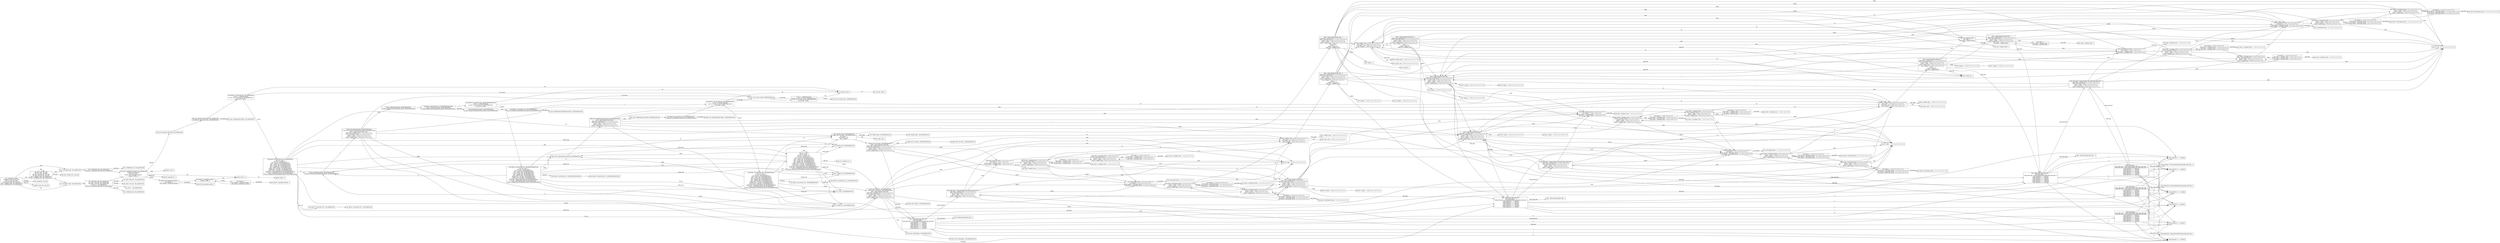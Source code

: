 digraph{
rankdir=LR;
node_0[label="S0->.program, the_end
program->.dec_list, the_end
dec_list->.dec, the_end
dec_list->.decdec_list, the_end
dec->.intiddec_type, the_end/int/void
dec->.voididfunc_dec, the_end/int/void
" shape="box"];
node_1[label="dec->int.iddec_type, the_end/int/void
" shape="box"];
node_2[label="dec->void.idfunc_dec, the_end/int/void
" shape="box"];
node_3[label="S0->program., the_end
" shape="box"];
node_4[label="program->dec_list., the_end
" shape="box"];
node_5[label="dec_list->.dec, the_end
dec_list->dec., the_end
dec_list->.decdec_list, the_end
dec_list->dec.dec_list, the_end
dec->.intiddec_type, the_end/int/void
dec->.voididfunc_dec, the_end/int/void
" shape="box"];
node_6[label="dec->intid.dec_type, the_end/int/void
dec_type->.var_dec, the_end/int/void
dec_type->.func_dec, the_end/int/void
var_dec->.;, the_end/int/void
func_dec->.(params)stat_block, the_end/int/void
" shape="box"];
node_7[label="dec->voidid.func_dec, the_end/int/void
func_dec->.(params)stat_block, the_end/int/void
" shape="box"];
node_8[label="dec_list->decdec_list., the_end
" shape="box"];
node_9[label="var_dec->;., the_end/int/void
" shape="box"];
node_10[label="func_dec->(.params)stat_block, the_end/int/void
params->.param_list, )
params->.void, )
param_list->.parampre_param, )
param->.intid, ,/)
" shape="box"];
node_11[label="dec->intiddec_type., the_end/int/void
" shape="box"];
node_12[label="dec_type->func_dec., the_end/int/void
" shape="box"];
node_13[label="dec_type->var_dec., the_end/int/void
" shape="box"];
node_14[label="dec->voididfunc_dec., the_end/int/void
" shape="box"];
node_15[label="param->int.id, ,/)
" shape="box"];
node_16[label="params->void., )
" shape="box"];
node_17[label="func_dec->(params.)stat_block, the_end/int/void
" shape="box"];
node_18[label="params->param_list., )
" shape="box"];
node_19[label="param_list->param.pre_param, )
pre_param->., )
pre_param->.,parampre_param, )
" shape="box"];
node_20[label="param->intid., ,/)
" shape="box"];
node_21[label="func_dec->(params).stat_block, the_end/int/void
stat_block->.{in_decstat_str}, the_end/int/void
" shape="box"];
node_22[label="pre_param->,.parampre_param, )
param->.intid, ,/)
" shape="box"];
node_23[label="param_list->parampre_param., )
" shape="box"];
node_24[label="stat_block->{.in_decstat_str}, the_end/int/void
in_dec->., id/if/while/return
in_dec->.in_var_dec;in_dec, id/if/while/return
in_var_dec->.intid, ;
" shape="box"];
node_25[label="func_dec->(params)stat_block., the_end/int/void
" shape="box"];
node_26[label="pre_param->., )
pre_param->.,parampre_param, )
pre_param->,param.pre_param, )
" shape="box"];
node_27[label="in_var_dec->int.id, ;
" shape="box"];
node_28[label="stat_block->{in_dec.stat_str}, the_end/int/void
stat_str->.stat, }
stat_str->.statstat_str, }
stat->.if_stat, id/}/if/while/return
stat->.while_stat, id/}/if/while/return
stat->.return_stat, id/}/if/while/return
stat->.assign_stat, id/}/if/while/return
stat->.idfunc_type;, id/}/if/while/return
assign_stat->.id=expr;, id/}/if/while/return
return_stat->.return;, id/}/if/while/return
return_stat->.returnexpr;, id/}/if/while/return
while_stat->.while(expr)stat_block, id/}/if/while/return
if_stat->.if(expr)stat_block, id/}/if/while/return
if_stat->.if(expr)stat_blockelsestat_block, id/}/if/while/return
" shape="box"];
node_29[label="in_dec->in_var_dec.;in_dec, id/if/while/return
" shape="box"];
node_30[label="pre_param->,parampre_param., )
" shape="box"];
node_31[label="in_var_dec->intid., ;
" shape="box"];
node_32[label="stat->id.func_type;, id/}/if/while/return
assign_stat->id.=expr;, id/}/if/while/return
func_type->., ;
func_type->.call, ;
call->.(argus), ;
" shape="box"];
node_33[label="if_stat->if.(expr)stat_block, id/}/if/while/return
if_stat->if.(expr)stat_blockelsestat_block, id/}/if/while/return
" shape="box"];
node_34[label="while_stat->while.(expr)stat_block, id/}/if/while/return
" shape="box"];
node_35[label="return_stat->return.;, id/}/if/while/return
return_stat->return.expr;, id/}/if/while/return
expr->.add_exprcomp_add_expr, ;
add_expr->.termpre_term, ==/>/>=/</<=/!=/;
term->.factorpre_factor, +/-/==/>/>=/</<=/!=/;
factor->.num, +/-/*///==/>/>=/</<=/!=/;
factor->.(expr), +/-/*///==/>/>=/</<=/!=/;
factor->.idfunc_type, +/-/*///==/>/>=/</<=/!=/;
" shape="box"];
node_36[label="stat_block->{in_decstat_str.}, the_end/int/void
" shape="box"];
node_37[label="stat_str->.stat, }
stat_str->stat., }
stat_str->.statstat_str, }
stat_str->stat.stat_str, }
stat->.if_stat, id/}/if/while/return
stat->.while_stat, id/}/if/while/return
stat->.return_stat, id/}/if/while/return
stat->.assign_stat, id/}/if/while/return
stat->.idfunc_type;, id/}/if/while/return
assign_stat->.id=expr;, id/}/if/while/return
return_stat->.return;, id/}/if/while/return
return_stat->.returnexpr;, id/}/if/while/return
while_stat->.while(expr)stat_block, id/}/if/while/return
if_stat->.if(expr)stat_block, id/}/if/while/return
if_stat->.if(expr)stat_blockelsestat_block, id/}/if/while/return
" shape="box"];
node_38[label="stat->if_stat., id/}/if/while/return
" shape="box"];
node_39[label="stat->while_stat., id/}/if/while/return
" shape="box"];
node_40[label="stat->return_stat., id/}/if/while/return
" shape="box"];
node_41[label="stat->assign_stat., id/}/if/while/return
" shape="box"];
node_42[label="in_dec->., id/if/while/return
in_dec->.in_var_dec;in_dec, id/if/while/return
in_dec->in_var_dec;.in_dec, id/if/while/return
in_var_dec->.intid, ;
" shape="box"];
node_43[label="assign_stat->id=.expr;, id/}/if/while/return
expr->.add_exprcomp_add_expr, ;
add_expr->.termpre_term, ==/>/>=/</<=/!=/;
term->.factorpre_factor, +/-/==/>/>=/</<=/!=/;
factor->.num, +/-/*///==/>/>=/</<=/!=/;
factor->.(expr), +/-/*///==/>/>=/</<=/!=/;
factor->.idfunc_type, +/-/*///==/>/>=/</<=/!=/;
" shape="box"];
node_44[label="expr->.add_exprcomp_add_expr, ,/)
add_expr->.termpre_term, ==/>/>=/</<=/!=/,/)
term->.factorpre_factor, +/-/==/>/>=/</<=/!=/,/)
factor->.num, +/-/*///==/>/>=/</<=/!=/,/)
factor->.(expr), +/-/*///==/>/>=/</<=/!=/,/)
factor->.idfunc_type, +/-/*///==/>/>=/</<=/!=/,/)
call->(.argus), ;
argus->., )
argus->.argu_list, )
argu_list->.exprpre_expr, )
" shape="box"];
node_45[label="stat->idfunc_type.;, id/}/if/while/return
" shape="box"];
node_46[label="func_type->call., ;
" shape="box"];
node_47[label="if_stat->if(.expr)stat_block, id/}/if/while/return
if_stat->if(.expr)stat_blockelsestat_block, id/}/if/while/return
expr->.add_exprcomp_add_expr, )
add_expr->.termpre_term, ==/>/>=/</<=/!=/)
term->.factorpre_factor, +/-/==/>/>=/</<=/!=/)
factor->.num, +/-/*///==/>/>=/</<=/!=/)
factor->.(expr), +/-/*///==/>/>=/</<=/!=/)
factor->.idfunc_type, +/-/*///==/>/>=/</<=/!=/)
" shape="box"];
node_48[label="while_stat->while(.expr)stat_block, id/}/if/while/return
expr->.add_exprcomp_add_expr, )
add_expr->.termpre_term, ==/>/>=/</<=/!=/)
term->.factorpre_factor, +/-/==/>/>=/</<=/!=/)
factor->.num, +/-/*///==/>/>=/</<=/!=/)
factor->.(expr), +/-/*///==/>/>=/</<=/!=/)
factor->.idfunc_type, +/-/*///==/>/>=/</<=/!=/)
" shape="box"];
node_49[label="factor->id.func_type, +/-/*///==/>/>=/</<=/!=/;
func_type->., +/-/*///==/>/>=/</<=/!=/;
func_type->.call, +/-/*///==/>/>=/</<=/!=/;
call->.(argus), +/-/*///==/>/>=/</<=/!=/;
" shape="box"];
node_50[label="factor->num., +/-/*///==/>/>=/</<=/!=/;
" shape="box"];
node_51[label="return_stat->return;., id/}/if/while/return
" shape="box"];
node_52[label="expr->.add_exprcomp_add_expr, )
add_expr->.termpre_term, ==/>/>=/</<=/!=/)
term->.factorpre_factor, +/-/==/>/>=/</<=/!=/)
factor->.num, +/-/*///==/>/>=/</<=/!=/)
factor->.(expr), +/-/*///==/>/>=/</<=/!=/)
factor->(.expr), +/-/*///==/>/>=/</<=/!=/;
factor->.idfunc_type, +/-/*///==/>/>=/</<=/!=/)
" shape="box"];
node_53[label="return_stat->returnexpr.;, id/}/if/while/return
" shape="box"];
node_54[label="expr->add_expr.comp_add_expr, ;
comp_add_expr->., ;
comp_add_expr->.comp_operatoradd_exprcomp_add_expr, ;
comp_operator->.<, id/num/(
comp_operator->.<=, id/num/(
comp_operator->.>, id/num/(
comp_operator->.>=, id/num/(
comp_operator->.==, id/num/(
comp_operator->.!=, id/num/(
" shape="box"];
node_55[label="add_expr->term.pre_term, ==/>/>=/</<=/!=/;
pre_term->., ==/>/>=/</<=/!=/;
pre_term->.+termpre_term, ==/>/>=/</<=/!=/;
pre_term->.-termpre_term, ==/>/>=/</<=/!=/;
" shape="box"];
node_56[label="term->factor.pre_factor, +/-/==/>/>=/</<=/!=/;
pre_factor->., +/-/==/>/>=/</<=/!=/;
pre_factor->.*factorpre_factor, +/-/==/>/>=/</<=/!=/;
pre_factor->./factorpre_factor, +/-/==/>/>=/</<=/!=/;
" shape="box"];
node_57[label="stat_block->{in_decstat_str}., the_end/int/void
" shape="box"];
node_58[label="stat_str->statstat_str., }
" shape="box"];
node_59[label="in_dec->in_var_dec;in_dec., id/if/while/return
" shape="box"];
node_60[label="assign_stat->id=expr.;, id/}/if/while/return
" shape="box"];
node_61[label="factor->id.func_type, +/-/*///==/>/>=/</<=/!=/,/)
func_type->., +/-/*///==/>/>=/</<=/!=/,/)
func_type->.call, +/-/*///==/>/>=/</<=/!=/,/)
call->.(argus), +/-/*///==/>/>=/</<=/!=/,/)
" shape="box"];
node_62[label="factor->num., +/-/*///==/>/>=/</<=/!=/,/)
" shape="box"];
node_63[label="expr->.add_exprcomp_add_expr, )
add_expr->.termpre_term, ==/>/>=/</<=/!=/)
term->.factorpre_factor, +/-/==/>/>=/</<=/!=/)
factor->.num, +/-/*///==/>/>=/</<=/!=/)
factor->.(expr), +/-/*///==/>/>=/</<=/!=/)
factor->(.expr), +/-/*///==/>/>=/</<=/!=/,/)
factor->.idfunc_type, +/-/*///==/>/>=/</<=/!=/)
" shape="box"];
node_64[label="argu_list->expr.pre_expr, )
pre_expr->., )
pre_expr->.,exprpre_expr, )
" shape="box"];
node_65[label="expr->add_expr.comp_add_expr, ,/)
comp_add_expr->., ,/)
comp_add_expr->.comp_operatoradd_exprcomp_add_expr, ,/)
comp_operator->.<, id/num/(
comp_operator->.<=, id/num/(
comp_operator->.>, id/num/(
comp_operator->.>=, id/num/(
comp_operator->.==, id/num/(
comp_operator->.!=, id/num/(
" shape="box"];
node_66[label="add_expr->term.pre_term, ==/>/>=/</<=/!=/,/)
pre_term->., ==/>/>=/</<=/!=/,/)
pre_term->.+termpre_term, ==/>/>=/</<=/!=/,/)
pre_term->.-termpre_term, ==/>/>=/</<=/!=/,/)
" shape="box"];
node_67[label="term->factor.pre_factor, +/-/==/>/>=/</<=/!=/,/)
pre_factor->., +/-/==/>/>=/</<=/!=/,/)
pre_factor->.*factorpre_factor, +/-/==/>/>=/</<=/!=/,/)
pre_factor->./factorpre_factor, +/-/==/>/>=/</<=/!=/,/)
" shape="box"];
node_68[label="call->(argus.), ;
" shape="box"];
node_69[label="argus->argu_list., )
" shape="box"];
node_70[label="stat->idfunc_type;., id/}/if/while/return
" shape="box"];
node_71[label="factor->id.func_type, +/-/*///==/>/>=/</<=/!=/)
func_type->., +/-/*///==/>/>=/</<=/!=/)
func_type->.call, +/-/*///==/>/>=/</<=/!=/)
call->.(argus), +/-/*///==/>/>=/</<=/!=/)
" shape="box"];
node_72[label="factor->num., +/-/*///==/>/>=/</<=/!=/)
" shape="box"];
node_73[label="expr->.add_exprcomp_add_expr, )
add_expr->.termpre_term, ==/>/>=/</<=/!=/)
term->.factorpre_factor, +/-/==/>/>=/</<=/!=/)
factor->.num, +/-/*///==/>/>=/</<=/!=/)
factor->.(expr), +/-/*///==/>/>=/</<=/!=/)
factor->(.expr), +/-/*///==/>/>=/</<=/!=/)
factor->.idfunc_type, +/-/*///==/>/>=/</<=/!=/)
" shape="box"];
node_74[label="if_stat->if(expr.)stat_block, id/}/if/while/return
if_stat->if(expr.)stat_blockelsestat_block, id/}/if/while/return
" shape="box"];
node_75[label="expr->add_expr.comp_add_expr, )
comp_add_expr->., )
comp_add_expr->.comp_operatoradd_exprcomp_add_expr, )
comp_operator->.<, id/num/(
comp_operator->.<=, id/num/(
comp_operator->.>, id/num/(
comp_operator->.>=, id/num/(
comp_operator->.==, id/num/(
comp_operator->.!=, id/num/(
" shape="box"];
node_76[label="add_expr->term.pre_term, ==/>/>=/</<=/!=/)
pre_term->., ==/>/>=/</<=/!=/)
pre_term->.+termpre_term, ==/>/>=/</<=/!=/)
pre_term->.-termpre_term, ==/>/>=/</<=/!=/)
" shape="box"];
node_77[label="term->factor.pre_factor, +/-/==/>/>=/</<=/!=/)
pre_factor->., +/-/==/>/>=/</<=/!=/)
pre_factor->.*factorpre_factor, +/-/==/>/>=/</<=/!=/)
pre_factor->./factorpre_factor, +/-/==/>/>=/</<=/!=/)
" shape="box"];
node_78[label="while_stat->while(expr.)stat_block, id/}/if/while/return
" shape="box"];
node_79[label="expr->.add_exprcomp_add_expr, ,/)
add_expr->.termpre_term, ==/>/>=/</<=/!=/,/)
term->.factorpre_factor, +/-/==/>/>=/</<=/!=/,/)
factor->.num, +/-/*///==/>/>=/</<=/!=/,/)
factor->.(expr), +/-/*///==/>/>=/</<=/!=/,/)
factor->.idfunc_type, +/-/*///==/>/>=/</<=/!=/,/)
call->(.argus), +/-/*///==/>/>=/</<=/!=/;
argus->., )
argus->.argu_list, )
argu_list->.exprpre_expr, )
" shape="box"];
node_80[label="factor->idfunc_type., +/-/*///==/>/>=/</<=/!=/;
" shape="box"];
node_81[label="func_type->call., +/-/*///==/>/>=/</<=/!=/;
" shape="box"];
node_82[label="factor->(expr.), +/-/*///==/>/>=/</<=/!=/;
" shape="box"];
node_83[label="return_stat->returnexpr;., id/}/if/while/return
" shape="box"];
node_84[label="comp_operator->==., id/num/(
" shape="box"];
node_85[label="comp_operator->>., id/num/(
" shape="box"];
node_86[label="comp_operator->>=., id/num/(
" shape="box"];
node_87[label="comp_operator-><., id/num/(
" shape="box"];
node_88[label="comp_operator-><=., id/num/(
" shape="box"];
node_89[label="comp_operator->!=., id/num/(
" shape="box"];
node_90[label="expr->add_exprcomp_add_expr., ;
" shape="box"];
node_91[label="comp_add_expr->comp_operator.add_exprcomp_add_expr, ;
add_expr->.termpre_term, ==/>/>=/</<=/!=/;
term->.factorpre_factor, +/-/==/>/>=/</<=/!=/;
factor->.num, +/-/*///==/>/>=/</<=/!=/;
factor->.(expr), +/-/*///==/>/>=/</<=/!=/;
factor->.idfunc_type, +/-/*///==/>/>=/</<=/!=/;
" shape="box"];
node_92[label="pre_term->+.termpre_term, ==/>/>=/</<=/!=/;
term->.factorpre_factor, +/-/==/>/>=/</<=/!=/;
factor->.num, +/-/*///==/>/>=/</<=/!=/;
factor->.(expr), +/-/*///==/>/>=/</<=/!=/;
factor->.idfunc_type, +/-/*///==/>/>=/</<=/!=/;
" shape="box"];
node_93[label="pre_term->-.termpre_term, ==/>/>=/</<=/!=/;
term->.factorpre_factor, +/-/==/>/>=/</<=/!=/;
factor->.num, +/-/*///==/>/>=/</<=/!=/;
factor->.(expr), +/-/*///==/>/>=/</<=/!=/;
factor->.idfunc_type, +/-/*///==/>/>=/</<=/!=/;
" shape="box"];
node_94[label="add_expr->termpre_term., ==/>/>=/</<=/!=/;
" shape="box"];
node_95[label="pre_factor->*.factorpre_factor, +/-/==/>/>=/</<=/!=/;
factor->.num, +/-/*///==/>/>=/</<=/!=/;
factor->.(expr), +/-/*///==/>/>=/</<=/!=/;
factor->.idfunc_type, +/-/*///==/>/>=/</<=/!=/;
" shape="box"];
node_96[label="pre_factor->/.factorpre_factor, +/-/==/>/>=/</<=/!=/;
factor->.num, +/-/*///==/>/>=/</<=/!=/;
factor->.(expr), +/-/*///==/>/>=/</<=/!=/;
factor->.idfunc_type, +/-/*///==/>/>=/</<=/!=/;
" shape="box"];
node_97[label="term->factorpre_factor., +/-/==/>/>=/</<=/!=/;
" shape="box"];
node_98[label="assign_stat->id=expr;., id/}/if/while/return
" shape="box"];
node_99[label="expr->.add_exprcomp_add_expr, ,/)
add_expr->.termpre_term, ==/>/>=/</<=/!=/,/)
term->.factorpre_factor, +/-/==/>/>=/</<=/!=/,/)
factor->.num, +/-/*///==/>/>=/</<=/!=/,/)
factor->.(expr), +/-/*///==/>/>=/</<=/!=/,/)
factor->.idfunc_type, +/-/*///==/>/>=/</<=/!=/,/)
call->(.argus), +/-/*///==/>/>=/</<=/!=/,/)
argus->., )
argus->.argu_list, )
argu_list->.exprpre_expr, )
" shape="box"];
node_100[label="factor->idfunc_type., +/-/*///==/>/>=/</<=/!=/,/)
" shape="box"];
node_101[label="func_type->call., +/-/*///==/>/>=/</<=/!=/,/)
" shape="box"];
node_102[label="factor->(expr.), +/-/*///==/>/>=/</<=/!=/,/)
" shape="box"];
node_103[label="expr->.add_exprcomp_add_expr, ,/)
add_expr->.termpre_term, ==/>/>=/</<=/!=/,/)
term->.factorpre_factor, +/-/==/>/>=/</<=/!=/,/)
factor->.num, +/-/*///==/>/>=/</<=/!=/,/)
factor->.(expr), +/-/*///==/>/>=/</<=/!=/,/)
factor->.idfunc_type, +/-/*///==/>/>=/</<=/!=/,/)
pre_expr->,.exprpre_expr, )
" shape="box"];
node_104[label="argu_list->exprpre_expr., )
" shape="box"];
node_105[label="expr->add_exprcomp_add_expr., ,/)
" shape="box"];
node_106[label="comp_add_expr->comp_operator.add_exprcomp_add_expr, ,/)
add_expr->.termpre_term, ==/>/>=/</<=/!=/,/)
term->.factorpre_factor, +/-/==/>/>=/</<=/!=/,/)
factor->.num, +/-/*///==/>/>=/</<=/!=/,/)
factor->.(expr), +/-/*///==/>/>=/</<=/!=/,/)
factor->.idfunc_type, +/-/*///==/>/>=/</<=/!=/,/)
" shape="box"];
node_107[label="pre_term->+.termpre_term, ==/>/>=/</<=/!=/,/)
term->.factorpre_factor, +/-/==/>/>=/</<=/!=/,/)
factor->.num, +/-/*///==/>/>=/</<=/!=/,/)
factor->.(expr), +/-/*///==/>/>=/</<=/!=/,/)
factor->.idfunc_type, +/-/*///==/>/>=/</<=/!=/,/)
" shape="box"];
node_108[label="pre_term->-.termpre_term, ==/>/>=/</<=/!=/,/)
term->.factorpre_factor, +/-/==/>/>=/</<=/!=/,/)
factor->.num, +/-/*///==/>/>=/</<=/!=/,/)
factor->.(expr), +/-/*///==/>/>=/</<=/!=/,/)
factor->.idfunc_type, +/-/*///==/>/>=/</<=/!=/,/)
" shape="box"];
node_109[label="add_expr->termpre_term., ==/>/>=/</<=/!=/,/)
" shape="box"];
node_110[label="pre_factor->*.factorpre_factor, +/-/==/>/>=/</<=/!=/,/)
factor->.num, +/-/*///==/>/>=/</<=/!=/,/)
factor->.(expr), +/-/*///==/>/>=/</<=/!=/,/)
factor->.idfunc_type, +/-/*///==/>/>=/</<=/!=/,/)
" shape="box"];
node_111[label="pre_factor->/.factorpre_factor, +/-/==/>/>=/</<=/!=/,/)
factor->.num, +/-/*///==/>/>=/</<=/!=/,/)
factor->.(expr), +/-/*///==/>/>=/</<=/!=/,/)
factor->.idfunc_type, +/-/*///==/>/>=/</<=/!=/,/)
" shape="box"];
node_112[label="term->factorpre_factor., +/-/==/>/>=/</<=/!=/,/)
" shape="box"];
node_113[label="call->(argus)., ;
" shape="box"];
node_114[label="expr->.add_exprcomp_add_expr, ,/)
add_expr->.termpre_term, ==/>/>=/</<=/!=/,/)
term->.factorpre_factor, +/-/==/>/>=/</<=/!=/,/)
factor->.num, +/-/*///==/>/>=/</<=/!=/,/)
factor->.(expr), +/-/*///==/>/>=/</<=/!=/,/)
factor->.idfunc_type, +/-/*///==/>/>=/</<=/!=/,/)
call->(.argus), +/-/*///==/>/>=/</<=/!=/)
argus->., )
argus->.argu_list, )
argu_list->.exprpre_expr, )
" shape="box"];
node_115[label="factor->idfunc_type., +/-/*///==/>/>=/</<=/!=/)
" shape="box"];
node_116[label="func_type->call., +/-/*///==/>/>=/</<=/!=/)
" shape="box"];
node_117[label="factor->(expr.), +/-/*///==/>/>=/</<=/!=/)
" shape="box"];
node_118[label="stat_block->.{in_decstat_str}, id/}/if/else/while/return
if_stat->if(expr).stat_block, id/}/if/while/return
if_stat->if(expr).stat_blockelsestat_block, id/}/if/while/return
" shape="box"];
node_119[label="expr->add_exprcomp_add_expr., )
" shape="box"];
node_120[label="comp_add_expr->comp_operator.add_exprcomp_add_expr, )
add_expr->.termpre_term, ==/>/>=/</<=/!=/)
term->.factorpre_factor, +/-/==/>/>=/</<=/!=/)
factor->.num, +/-/*///==/>/>=/</<=/!=/)
factor->.(expr), +/-/*///==/>/>=/</<=/!=/)
factor->.idfunc_type, +/-/*///==/>/>=/</<=/!=/)
" shape="box"];
node_121[label="pre_term->+.termpre_term, ==/>/>=/</<=/!=/)
term->.factorpre_factor, +/-/==/>/>=/</<=/!=/)
factor->.num, +/-/*///==/>/>=/</<=/!=/)
factor->.(expr), +/-/*///==/>/>=/</<=/!=/)
factor->.idfunc_type, +/-/*///==/>/>=/</<=/!=/)
" shape="box"];
node_122[label="pre_term->-.termpre_term, ==/>/>=/</<=/!=/)
term->.factorpre_factor, +/-/==/>/>=/</<=/!=/)
factor->.num, +/-/*///==/>/>=/</<=/!=/)
factor->.(expr), +/-/*///==/>/>=/</<=/!=/)
factor->.idfunc_type, +/-/*///==/>/>=/</<=/!=/)
" shape="box"];
node_123[label="add_expr->termpre_term., ==/>/>=/</<=/!=/)
" shape="box"];
node_124[label="pre_factor->*.factorpre_factor, +/-/==/>/>=/</<=/!=/)
factor->.num, +/-/*///==/>/>=/</<=/!=/)
factor->.(expr), +/-/*///==/>/>=/</<=/!=/)
factor->.idfunc_type, +/-/*///==/>/>=/</<=/!=/)
" shape="box"];
node_125[label="pre_factor->/.factorpre_factor, +/-/==/>/>=/</<=/!=/)
factor->.num, +/-/*///==/>/>=/</<=/!=/)
factor->.(expr), +/-/*///==/>/>=/</<=/!=/)
factor->.idfunc_type, +/-/*///==/>/>=/</<=/!=/)
" shape="box"];
node_126[label="term->factorpre_factor., +/-/==/>/>=/</<=/!=/)
" shape="box"];
node_127[label="stat_block->.{in_decstat_str}, id/}/if/while/return
while_stat->while(expr).stat_block, id/}/if/while/return
" shape="box"];
node_128[label="call->(argus.), +/-/*///==/>/>=/</<=/!=/;
" shape="box"];
node_129[label="factor->(expr)., +/-/*///==/>/>=/</<=/!=/;
" shape="box"];
node_130[label="comp_add_expr->., ;
comp_add_expr->.comp_operatoradd_exprcomp_add_expr, ;
comp_add_expr->comp_operatoradd_expr.comp_add_expr, ;
comp_operator->.<, id/num/(
comp_operator->.<=, id/num/(
comp_operator->.>, id/num/(
comp_operator->.>=, id/num/(
comp_operator->.==, id/num/(
comp_operator->.!=, id/num/(
" shape="box"];
node_131[label="pre_term->., ==/>/>=/</<=/!=/;
pre_term->.+termpre_term, ==/>/>=/</<=/!=/;
pre_term->+term.pre_term, ==/>/>=/</<=/!=/;
pre_term->.-termpre_term, ==/>/>=/</<=/!=/;
" shape="box"];
node_132[label="pre_term->., ==/>/>=/</<=/!=/;
pre_term->.+termpre_term, ==/>/>=/</<=/!=/;
pre_term->.-termpre_term, ==/>/>=/</<=/!=/;
pre_term->-term.pre_term, ==/>/>=/</<=/!=/;
" shape="box"];
node_133[label="pre_factor->., +/-/==/>/>=/</<=/!=/;
pre_factor->.*factorpre_factor, +/-/==/>/>=/</<=/!=/;
pre_factor->*factor.pre_factor, +/-/==/>/>=/</<=/!=/;
pre_factor->./factorpre_factor, +/-/==/>/>=/</<=/!=/;
" shape="box"];
node_134[label="pre_factor->., +/-/==/>/>=/</<=/!=/;
pre_factor->.*factorpre_factor, +/-/==/>/>=/</<=/!=/;
pre_factor->./factorpre_factor, +/-/==/>/>=/</<=/!=/;
pre_factor->/factor.pre_factor, +/-/==/>/>=/</<=/!=/;
" shape="box"];
node_135[label="call->(argus.), +/-/*///==/>/>=/</<=/!=/,/)
" shape="box"];
node_136[label="factor->(expr)., +/-/*///==/>/>=/</<=/!=/,/)
" shape="box"];
node_137[label="pre_expr->., )
pre_expr->.,exprpre_expr, )
pre_expr->,expr.pre_expr, )
" shape="box"];
node_138[label="comp_add_expr->., ,/)
comp_add_expr->.comp_operatoradd_exprcomp_add_expr, ,/)
comp_add_expr->comp_operatoradd_expr.comp_add_expr, ,/)
comp_operator->.<, id/num/(
comp_operator->.<=, id/num/(
comp_operator->.>, id/num/(
comp_operator->.>=, id/num/(
comp_operator->.==, id/num/(
comp_operator->.!=, id/num/(
" shape="box"];
node_139[label="pre_term->., ==/>/>=/</<=/!=/,/)
pre_term->.+termpre_term, ==/>/>=/</<=/!=/,/)
pre_term->+term.pre_term, ==/>/>=/</<=/!=/,/)
pre_term->.-termpre_term, ==/>/>=/</<=/!=/,/)
" shape="box"];
node_140[label="pre_term->., ==/>/>=/</<=/!=/,/)
pre_term->.+termpre_term, ==/>/>=/</<=/!=/,/)
pre_term->.-termpre_term, ==/>/>=/</<=/!=/,/)
pre_term->-term.pre_term, ==/>/>=/</<=/!=/,/)
" shape="box"];
node_141[label="pre_factor->., +/-/==/>/>=/</<=/!=/,/)
pre_factor->.*factorpre_factor, +/-/==/>/>=/</<=/!=/,/)
pre_factor->*factor.pre_factor, +/-/==/>/>=/</<=/!=/,/)
pre_factor->./factorpre_factor, +/-/==/>/>=/</<=/!=/,/)
" shape="box"];
node_142[label="pre_factor->., +/-/==/>/>=/</<=/!=/,/)
pre_factor->.*factorpre_factor, +/-/==/>/>=/</<=/!=/,/)
pre_factor->./factorpre_factor, +/-/==/>/>=/</<=/!=/,/)
pre_factor->/factor.pre_factor, +/-/==/>/>=/</<=/!=/,/)
" shape="box"];
node_143[label="call->(argus.), +/-/*///==/>/>=/</<=/!=/)
" shape="box"];
node_144[label="factor->(expr)., +/-/*///==/>/>=/</<=/!=/)
" shape="box"];
node_145[label="stat_block->{.in_decstat_str}, id/}/if/else/while/return
in_dec->., id/if/while/return
in_dec->.in_var_dec;in_dec, id/if/while/return
in_var_dec->.intid, ;
" shape="box"];
node_146[label="if_stat->if(expr)stat_block., id/}/if/while/return
if_stat->if(expr)stat_block.elsestat_block, id/}/if/while/return
" shape="box"];
node_147[label="comp_add_expr->., )
comp_add_expr->.comp_operatoradd_exprcomp_add_expr, )
comp_add_expr->comp_operatoradd_expr.comp_add_expr, )
comp_operator->.<, id/num/(
comp_operator->.<=, id/num/(
comp_operator->.>, id/num/(
comp_operator->.>=, id/num/(
comp_operator->.==, id/num/(
comp_operator->.!=, id/num/(
" shape="box"];
node_148[label="pre_term->., ==/>/>=/</<=/!=/)
pre_term->.+termpre_term, ==/>/>=/</<=/!=/)
pre_term->+term.pre_term, ==/>/>=/</<=/!=/)
pre_term->.-termpre_term, ==/>/>=/</<=/!=/)
" shape="box"];
node_149[label="pre_term->., ==/>/>=/</<=/!=/)
pre_term->.+termpre_term, ==/>/>=/</<=/!=/)
pre_term->.-termpre_term, ==/>/>=/</<=/!=/)
pre_term->-term.pre_term, ==/>/>=/</<=/!=/)
" shape="box"];
node_150[label="pre_factor->., +/-/==/>/>=/</<=/!=/)
pre_factor->.*factorpre_factor, +/-/==/>/>=/</<=/!=/)
pre_factor->*factor.pre_factor, +/-/==/>/>=/</<=/!=/)
pre_factor->./factorpre_factor, +/-/==/>/>=/</<=/!=/)
" shape="box"];
node_151[label="pre_factor->., +/-/==/>/>=/</<=/!=/)
pre_factor->.*factorpre_factor, +/-/==/>/>=/</<=/!=/)
pre_factor->./factorpre_factor, +/-/==/>/>=/</<=/!=/)
pre_factor->/factor.pre_factor, +/-/==/>/>=/</<=/!=/)
" shape="box"];
node_152[label="stat_block->{.in_decstat_str}, id/}/if/while/return
in_dec->., id/if/while/return
in_dec->.in_var_dec;in_dec, id/if/while/return
in_var_dec->.intid, ;
" shape="box"];
node_153[label="while_stat->while(expr)stat_block., id/}/if/while/return
" shape="box"];
node_154[label="call->(argus)., +/-/*///==/>/>=/</<=/!=/;
" shape="box"];
node_155[label="comp_add_expr->comp_operatoradd_exprcomp_add_expr., ;
" shape="box"];
node_156[label="pre_term->+termpre_term., ==/>/>=/</<=/!=/;
" shape="box"];
node_157[label="pre_term->-termpre_term., ==/>/>=/</<=/!=/;
" shape="box"];
node_158[label="pre_factor->*factorpre_factor., +/-/==/>/>=/</<=/!=/;
" shape="box"];
node_159[label="pre_factor->/factorpre_factor., +/-/==/>/>=/</<=/!=/;
" shape="box"];
node_160[label="call->(argus)., +/-/*///==/>/>=/</<=/!=/,/)
" shape="box"];
node_161[label="pre_expr->,exprpre_expr., )
" shape="box"];
node_162[label="comp_add_expr->comp_operatoradd_exprcomp_add_expr., ,/)
" shape="box"];
node_163[label="pre_term->+termpre_term., ==/>/>=/</<=/!=/,/)
" shape="box"];
node_164[label="pre_term->-termpre_term., ==/>/>=/</<=/!=/,/)
" shape="box"];
node_165[label="pre_factor->*factorpre_factor., +/-/==/>/>=/</<=/!=/,/)
" shape="box"];
node_166[label="pre_factor->/factorpre_factor., +/-/==/>/>=/</<=/!=/,/)
" shape="box"];
node_167[label="call->(argus)., +/-/*///==/>/>=/</<=/!=/)
" shape="box"];
node_168[label="stat_block->{in_dec.stat_str}, id/}/if/else/while/return
stat_str->.stat, }
stat_str->.statstat_str, }
stat->.if_stat, id/}/if/while/return
stat->.while_stat, id/}/if/while/return
stat->.return_stat, id/}/if/while/return
stat->.assign_stat, id/}/if/while/return
stat->.idfunc_type;, id/}/if/while/return
assign_stat->.id=expr;, id/}/if/while/return
return_stat->.return;, id/}/if/while/return
return_stat->.returnexpr;, id/}/if/while/return
while_stat->.while(expr)stat_block, id/}/if/while/return
if_stat->.if(expr)stat_block, id/}/if/while/return
if_stat->.if(expr)stat_blockelsestat_block, id/}/if/while/return
" shape="box"];
node_169[label="stat_block->.{in_decstat_str}, id/}/if/while/return
if_stat->if(expr)stat_blockelse.stat_block, id/}/if/while/return
" shape="box"];
node_170[label="comp_add_expr->comp_operatoradd_exprcomp_add_expr., )
" shape="box"];
node_171[label="pre_term->+termpre_term., ==/>/>=/</<=/!=/)
" shape="box"];
node_172[label="pre_term->-termpre_term., ==/>/>=/</<=/!=/)
" shape="box"];
node_173[label="pre_factor->*factorpre_factor., +/-/==/>/>=/</<=/!=/)
" shape="box"];
node_174[label="pre_factor->/factorpre_factor., +/-/==/>/>=/</<=/!=/)
" shape="box"];
node_175[label="stat_block->{in_dec.stat_str}, id/}/if/while/return
stat_str->.stat, }
stat_str->.statstat_str, }
stat->.if_stat, id/}/if/while/return
stat->.while_stat, id/}/if/while/return
stat->.return_stat, id/}/if/while/return
stat->.assign_stat, id/}/if/while/return
stat->.idfunc_type;, id/}/if/while/return
assign_stat->.id=expr;, id/}/if/while/return
return_stat->.return;, id/}/if/while/return
return_stat->.returnexpr;, id/}/if/while/return
while_stat->.while(expr)stat_block, id/}/if/while/return
if_stat->.if(expr)stat_block, id/}/if/while/return
if_stat->.if(expr)stat_blockelsestat_block, id/}/if/while/return
" shape="box"];
node_176[label="stat_block->{in_decstat_str.}, id/}/if/else/while/return
" shape="box"];
node_177[label="if_stat->if(expr)stat_blockelsestat_block., id/}/if/while/return
" shape="box"];
node_178[label="stat_block->{in_decstat_str.}, id/}/if/while/return
" shape="box"];
node_179[label="stat_block->{in_decstat_str}., id/}/if/else/while/return
" shape="box"];
node_180[label="stat_block->{in_decstat_str}., id/}/if/while/return
" shape="box"];
node_0->node_1[label="int"];
node_0->node_2[label="void"];
node_0->node_3[label="program"];
node_0->node_4[label="dec_list"];
node_0->node_5[label="dec"];
node_1->node_6[label="id"];
node_2->node_7[label="id"];
node_5->node_1[label="int"];
node_5->node_2[label="void"];
node_5->node_8[label="dec_list"];
node_5->node_5[label="dec"];
node_6->node_9[label=";"];
node_6->node_10[label="("];
node_6->node_11[label="dec_type"];
node_6->node_12[label="func_dec"];
node_6->node_13[label="var_dec"];
node_7->node_10[label="("];
node_7->node_14[label="func_dec"];
node_10->node_15[label="int"];
node_10->node_16[label="void"];
node_10->node_17[label="params"];
node_10->node_18[label="param_list"];
node_10->node_19[label="param"];
node_15->node_20[label="id"];
node_17->node_21[label=")"];
node_19->node_22[label=","];
node_19->node_23[label="pre_param"];
node_21->node_24[label="{"];
node_21->node_25[label="stat_block"];
node_22->node_15[label="int"];
node_22->node_26[label="param"];
node_24->node_27[label="int"];
node_24->node_28[label="in_dec"];
node_24->node_29[label="in_var_dec"];
node_26->node_22[label=","];
node_26->node_30[label="pre_param"];
node_27->node_31[label="id"];
node_28->node_32[label="id"];
node_28->node_33[label="if"];
node_28->node_34[label="while"];
node_28->node_35[label="return"];
node_28->node_36[label="stat_str"];
node_28->node_37[label="stat"];
node_28->node_38[label="if_stat"];
node_28->node_39[label="while_stat"];
node_28->node_40[label="return_stat"];
node_28->node_41[label="assign_stat"];
node_29->node_42[label=";"];
node_32->node_43[label="="];
node_32->node_44[label="("];
node_32->node_45[label="func_type"];
node_32->node_46[label="call"];
node_33->node_47[label="("];
node_34->node_48[label="("];
node_35->node_49[label="id"];
node_35->node_50[label="num"];
node_35->node_51[label=";"];
node_35->node_52[label="("];
node_35->node_53[label="expr"];
node_35->node_54[label="add_expr"];
node_35->node_55[label="term"];
node_35->node_56[label="factor"];
node_36->node_57[label="}"];
node_37->node_32[label="id"];
node_37->node_33[label="if"];
node_37->node_34[label="while"];
node_37->node_35[label="return"];
node_37->node_58[label="stat_str"];
node_37->node_37[label="stat"];
node_37->node_38[label="if_stat"];
node_37->node_39[label="while_stat"];
node_37->node_40[label="return_stat"];
node_37->node_41[label="assign_stat"];
node_42->node_27[label="int"];
node_42->node_59[label="in_dec"];
node_42->node_29[label="in_var_dec"];
node_43->node_49[label="id"];
node_43->node_50[label="num"];
node_43->node_52[label="("];
node_43->node_60[label="expr"];
node_43->node_54[label="add_expr"];
node_43->node_55[label="term"];
node_43->node_56[label="factor"];
node_44->node_61[label="id"];
node_44->node_62[label="num"];
node_44->node_63[label="("];
node_44->node_64[label="expr"];
node_44->node_65[label="add_expr"];
node_44->node_66[label="term"];
node_44->node_67[label="factor"];
node_44->node_68[label="argus"];
node_44->node_69[label="argu_list"];
node_45->node_70[label=";"];
node_47->node_71[label="id"];
node_47->node_72[label="num"];
node_47->node_73[label="("];
node_47->node_74[label="expr"];
node_47->node_75[label="add_expr"];
node_47->node_76[label="term"];
node_47->node_77[label="factor"];
node_48->node_71[label="id"];
node_48->node_72[label="num"];
node_48->node_73[label="("];
node_48->node_78[label="expr"];
node_48->node_75[label="add_expr"];
node_48->node_76[label="term"];
node_48->node_77[label="factor"];
node_49->node_79[label="("];
node_49->node_80[label="func_type"];
node_49->node_81[label="call"];
node_52->node_71[label="id"];
node_52->node_72[label="num"];
node_52->node_73[label="("];
node_52->node_82[label="expr"];
node_52->node_75[label="add_expr"];
node_52->node_76[label="term"];
node_52->node_77[label="factor"];
node_53->node_83[label=";"];
node_54->node_84[label="=="];
node_54->node_85[label=">"];
node_54->node_86[label=">="];
node_54->node_87[label="<"];
node_54->node_88[label="<="];
node_54->node_89[label="!="];
node_54->node_90[label="comp_add_expr"];
node_54->node_91[label="comp_operator"];
node_55->node_92[label="+"];
node_55->node_93[label="-"];
node_55->node_94[label="pre_term"];
node_56->node_95[label="*"];
node_56->node_96[label="/"];
node_56->node_97[label="pre_factor"];
node_60->node_98[label=";"];
node_61->node_99[label="("];
node_61->node_100[label="func_type"];
node_61->node_101[label="call"];
node_63->node_71[label="id"];
node_63->node_72[label="num"];
node_63->node_73[label="("];
node_63->node_102[label="expr"];
node_63->node_75[label="add_expr"];
node_63->node_76[label="term"];
node_63->node_77[label="factor"];
node_64->node_103[label=","];
node_64->node_104[label="pre_expr"];
node_65->node_84[label="=="];
node_65->node_85[label=">"];
node_65->node_86[label=">="];
node_65->node_87[label="<"];
node_65->node_88[label="<="];
node_65->node_89[label="!="];
node_65->node_105[label="comp_add_expr"];
node_65->node_106[label="comp_operator"];
node_66->node_107[label="+"];
node_66->node_108[label="-"];
node_66->node_109[label="pre_term"];
node_67->node_110[label="*"];
node_67->node_111[label="/"];
node_67->node_112[label="pre_factor"];
node_68->node_113[label=")"];
node_71->node_114[label="("];
node_71->node_115[label="func_type"];
node_71->node_116[label="call"];
node_73->node_71[label="id"];
node_73->node_72[label="num"];
node_73->node_73[label="("];
node_73->node_117[label="expr"];
node_73->node_75[label="add_expr"];
node_73->node_76[label="term"];
node_73->node_77[label="factor"];
node_74->node_118[label=")"];
node_75->node_84[label="=="];
node_75->node_85[label=">"];
node_75->node_86[label=">="];
node_75->node_87[label="<"];
node_75->node_88[label="<="];
node_75->node_89[label="!="];
node_75->node_119[label="comp_add_expr"];
node_75->node_120[label="comp_operator"];
node_76->node_121[label="+"];
node_76->node_122[label="-"];
node_76->node_123[label="pre_term"];
node_77->node_124[label="*"];
node_77->node_125[label="/"];
node_77->node_126[label="pre_factor"];
node_78->node_127[label=")"];
node_79->node_61[label="id"];
node_79->node_62[label="num"];
node_79->node_63[label="("];
node_79->node_64[label="expr"];
node_79->node_65[label="add_expr"];
node_79->node_66[label="term"];
node_79->node_67[label="factor"];
node_79->node_128[label="argus"];
node_79->node_69[label="argu_list"];
node_82->node_129[label=")"];
node_91->node_49[label="id"];
node_91->node_50[label="num"];
node_91->node_52[label="("];
node_91->node_130[label="add_expr"];
node_91->node_55[label="term"];
node_91->node_56[label="factor"];
node_92->node_49[label="id"];
node_92->node_50[label="num"];
node_92->node_52[label="("];
node_92->node_131[label="term"];
node_92->node_56[label="factor"];
node_93->node_49[label="id"];
node_93->node_50[label="num"];
node_93->node_52[label="("];
node_93->node_132[label="term"];
node_93->node_56[label="factor"];
node_95->node_49[label="id"];
node_95->node_50[label="num"];
node_95->node_52[label="("];
node_95->node_133[label="factor"];
node_96->node_49[label="id"];
node_96->node_50[label="num"];
node_96->node_52[label="("];
node_96->node_134[label="factor"];
node_99->node_61[label="id"];
node_99->node_62[label="num"];
node_99->node_63[label="("];
node_99->node_64[label="expr"];
node_99->node_65[label="add_expr"];
node_99->node_66[label="term"];
node_99->node_67[label="factor"];
node_99->node_135[label="argus"];
node_99->node_69[label="argu_list"];
node_102->node_136[label=")"];
node_103->node_61[label="id"];
node_103->node_62[label="num"];
node_103->node_63[label="("];
node_103->node_137[label="expr"];
node_103->node_65[label="add_expr"];
node_103->node_66[label="term"];
node_103->node_67[label="factor"];
node_106->node_61[label="id"];
node_106->node_62[label="num"];
node_106->node_63[label="("];
node_106->node_138[label="add_expr"];
node_106->node_66[label="term"];
node_106->node_67[label="factor"];
node_107->node_61[label="id"];
node_107->node_62[label="num"];
node_107->node_63[label="("];
node_107->node_139[label="term"];
node_107->node_67[label="factor"];
node_108->node_61[label="id"];
node_108->node_62[label="num"];
node_108->node_63[label="("];
node_108->node_140[label="term"];
node_108->node_67[label="factor"];
node_110->node_61[label="id"];
node_110->node_62[label="num"];
node_110->node_63[label="("];
node_110->node_141[label="factor"];
node_111->node_61[label="id"];
node_111->node_62[label="num"];
node_111->node_63[label="("];
node_111->node_142[label="factor"];
node_114->node_61[label="id"];
node_114->node_62[label="num"];
node_114->node_63[label="("];
node_114->node_64[label="expr"];
node_114->node_65[label="add_expr"];
node_114->node_66[label="term"];
node_114->node_67[label="factor"];
node_114->node_143[label="argus"];
node_114->node_69[label="argu_list"];
node_117->node_144[label=")"];
node_118->node_145[label="{"];
node_118->node_146[label="stat_block"];
node_120->node_71[label="id"];
node_120->node_72[label="num"];
node_120->node_73[label="("];
node_120->node_147[label="add_expr"];
node_120->node_76[label="term"];
node_120->node_77[label="factor"];
node_121->node_71[label="id"];
node_121->node_72[label="num"];
node_121->node_73[label="("];
node_121->node_148[label="term"];
node_121->node_77[label="factor"];
node_122->node_71[label="id"];
node_122->node_72[label="num"];
node_122->node_73[label="("];
node_122->node_149[label="term"];
node_122->node_77[label="factor"];
node_124->node_71[label="id"];
node_124->node_72[label="num"];
node_124->node_73[label="("];
node_124->node_150[label="factor"];
node_125->node_71[label="id"];
node_125->node_72[label="num"];
node_125->node_73[label="("];
node_125->node_151[label="factor"];
node_127->node_152[label="{"];
node_127->node_153[label="stat_block"];
node_128->node_154[label=")"];
node_130->node_84[label="=="];
node_130->node_85[label=">"];
node_130->node_86[label=">="];
node_130->node_87[label="<"];
node_130->node_88[label="<="];
node_130->node_89[label="!="];
node_130->node_155[label="comp_add_expr"];
node_130->node_91[label="comp_operator"];
node_131->node_92[label="+"];
node_131->node_93[label="-"];
node_131->node_156[label="pre_term"];
node_132->node_92[label="+"];
node_132->node_93[label="-"];
node_132->node_157[label="pre_term"];
node_133->node_95[label="*"];
node_133->node_96[label="/"];
node_133->node_158[label="pre_factor"];
node_134->node_95[label="*"];
node_134->node_96[label="/"];
node_134->node_159[label="pre_factor"];
node_135->node_160[label=")"];
node_137->node_103[label=","];
node_137->node_161[label="pre_expr"];
node_138->node_84[label="=="];
node_138->node_85[label=">"];
node_138->node_86[label=">="];
node_138->node_87[label="<"];
node_138->node_88[label="<="];
node_138->node_89[label="!="];
node_138->node_162[label="comp_add_expr"];
node_138->node_106[label="comp_operator"];
node_139->node_107[label="+"];
node_139->node_108[label="-"];
node_139->node_163[label="pre_term"];
node_140->node_107[label="+"];
node_140->node_108[label="-"];
node_140->node_164[label="pre_term"];
node_141->node_110[label="*"];
node_141->node_111[label="/"];
node_141->node_165[label="pre_factor"];
node_142->node_110[label="*"];
node_142->node_111[label="/"];
node_142->node_166[label="pre_factor"];
node_143->node_167[label=")"];
node_145->node_27[label="int"];
node_145->node_168[label="in_dec"];
node_145->node_29[label="in_var_dec"];
node_146->node_169[label="else"];
node_147->node_84[label="=="];
node_147->node_85[label=">"];
node_147->node_86[label=">="];
node_147->node_87[label="<"];
node_147->node_88[label="<="];
node_147->node_89[label="!="];
node_147->node_170[label="comp_add_expr"];
node_147->node_120[label="comp_operator"];
node_148->node_121[label="+"];
node_148->node_122[label="-"];
node_148->node_171[label="pre_term"];
node_149->node_121[label="+"];
node_149->node_122[label="-"];
node_149->node_172[label="pre_term"];
node_150->node_124[label="*"];
node_150->node_125[label="/"];
node_150->node_173[label="pre_factor"];
node_151->node_124[label="*"];
node_151->node_125[label="/"];
node_151->node_174[label="pre_factor"];
node_152->node_27[label="int"];
node_152->node_175[label="in_dec"];
node_152->node_29[label="in_var_dec"];
node_168->node_32[label="id"];
node_168->node_33[label="if"];
node_168->node_34[label="while"];
node_168->node_35[label="return"];
node_168->node_176[label="stat_str"];
node_168->node_37[label="stat"];
node_168->node_38[label="if_stat"];
node_168->node_39[label="while_stat"];
node_168->node_40[label="return_stat"];
node_168->node_41[label="assign_stat"];
node_169->node_152[label="{"];
node_169->node_177[label="stat_block"];
node_175->node_32[label="id"];
node_175->node_33[label="if"];
node_175->node_34[label="while"];
node_175->node_35[label="return"];
node_175->node_178[label="stat_str"];
node_175->node_37[label="stat"];
node_175->node_38[label="if_stat"];
node_175->node_39[label="while_stat"];
node_175->node_40[label="return_stat"];
node_175->node_41[label="assign_stat"];
node_176->node_179[label="}"];
node_178->node_180[label="}"];
}
